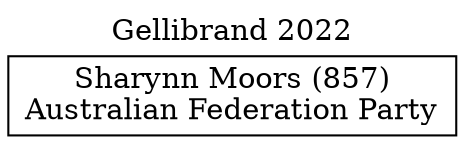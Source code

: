 // House preference flow
digraph "Sharynn Moors (857)_Gellibrand_2022" {
	graph [label="Gellibrand 2022" labelloc=t mclimit=10]
	node [shape=box]
	"Sharynn Moors (857)" [label="Sharynn Moors (857)
Australian Federation Party"]
}
